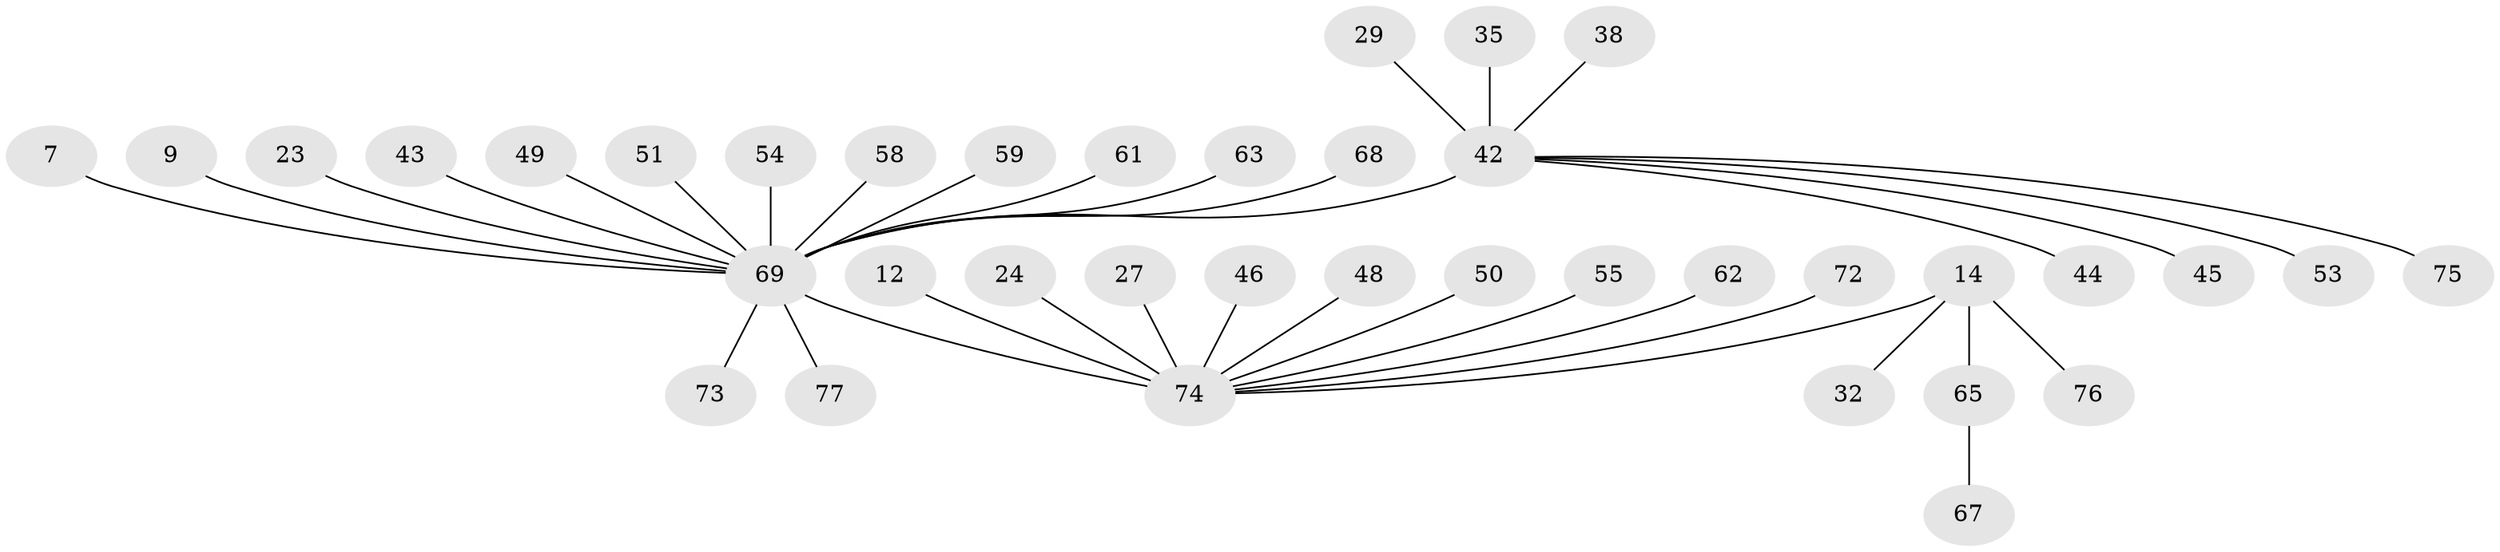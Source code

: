 // original degree distribution, {2: 0.24675324675324675, 16: 0.012987012987012988, 5: 0.05194805194805195, 11: 0.012987012987012988, 7: 0.012987012987012988, 1: 0.5324675324675324, 3: 0.09090909090909091, 4: 0.025974025974025976, 10: 0.012987012987012988}
// Generated by graph-tools (version 1.1) at 2025/47/03/09/25 04:47:22]
// undirected, 38 vertices, 37 edges
graph export_dot {
graph [start="1"]
  node [color=gray90,style=filled];
  7 [super="+6"];
  9;
  12;
  14;
  23;
  24;
  27;
  29;
  32;
  35;
  38;
  42 [super="+20+40"];
  43 [super="+16"];
  44;
  45;
  46;
  48 [super="+26"];
  49 [super="+1"];
  50 [super="+34"];
  51;
  53;
  54 [super="+41"];
  55;
  58;
  59 [super="+19"];
  61;
  62;
  63;
  65 [super="+52"];
  67;
  68 [super="+18+30+31+39+66"];
  69 [super="+47+60+4+57+2"];
  72;
  73 [super="+15"];
  74 [super="+3+28+56+70+71"];
  75 [super="+37"];
  76;
  77;
  7 -- 69;
  9 -- 69;
  12 -- 74;
  14 -- 32;
  14 -- 65 [weight=2];
  14 -- 76;
  14 -- 74;
  23 -- 69;
  24 -- 74;
  27 -- 74;
  29 -- 42;
  35 -- 42;
  38 -- 42;
  42 -- 69 [weight=5];
  42 -- 45;
  42 -- 53;
  42 -- 44;
  42 -- 75;
  43 -- 69;
  46 -- 74;
  48 -- 74;
  49 -- 69;
  50 -- 74;
  51 -- 69;
  54 -- 69;
  55 -- 74;
  58 -- 69;
  59 -- 69;
  61 -- 69;
  62 -- 74;
  63 -- 69;
  65 -- 67;
  68 -- 69;
  69 -- 77;
  69 -- 74 [weight=4];
  69 -- 73;
  72 -- 74;
}
